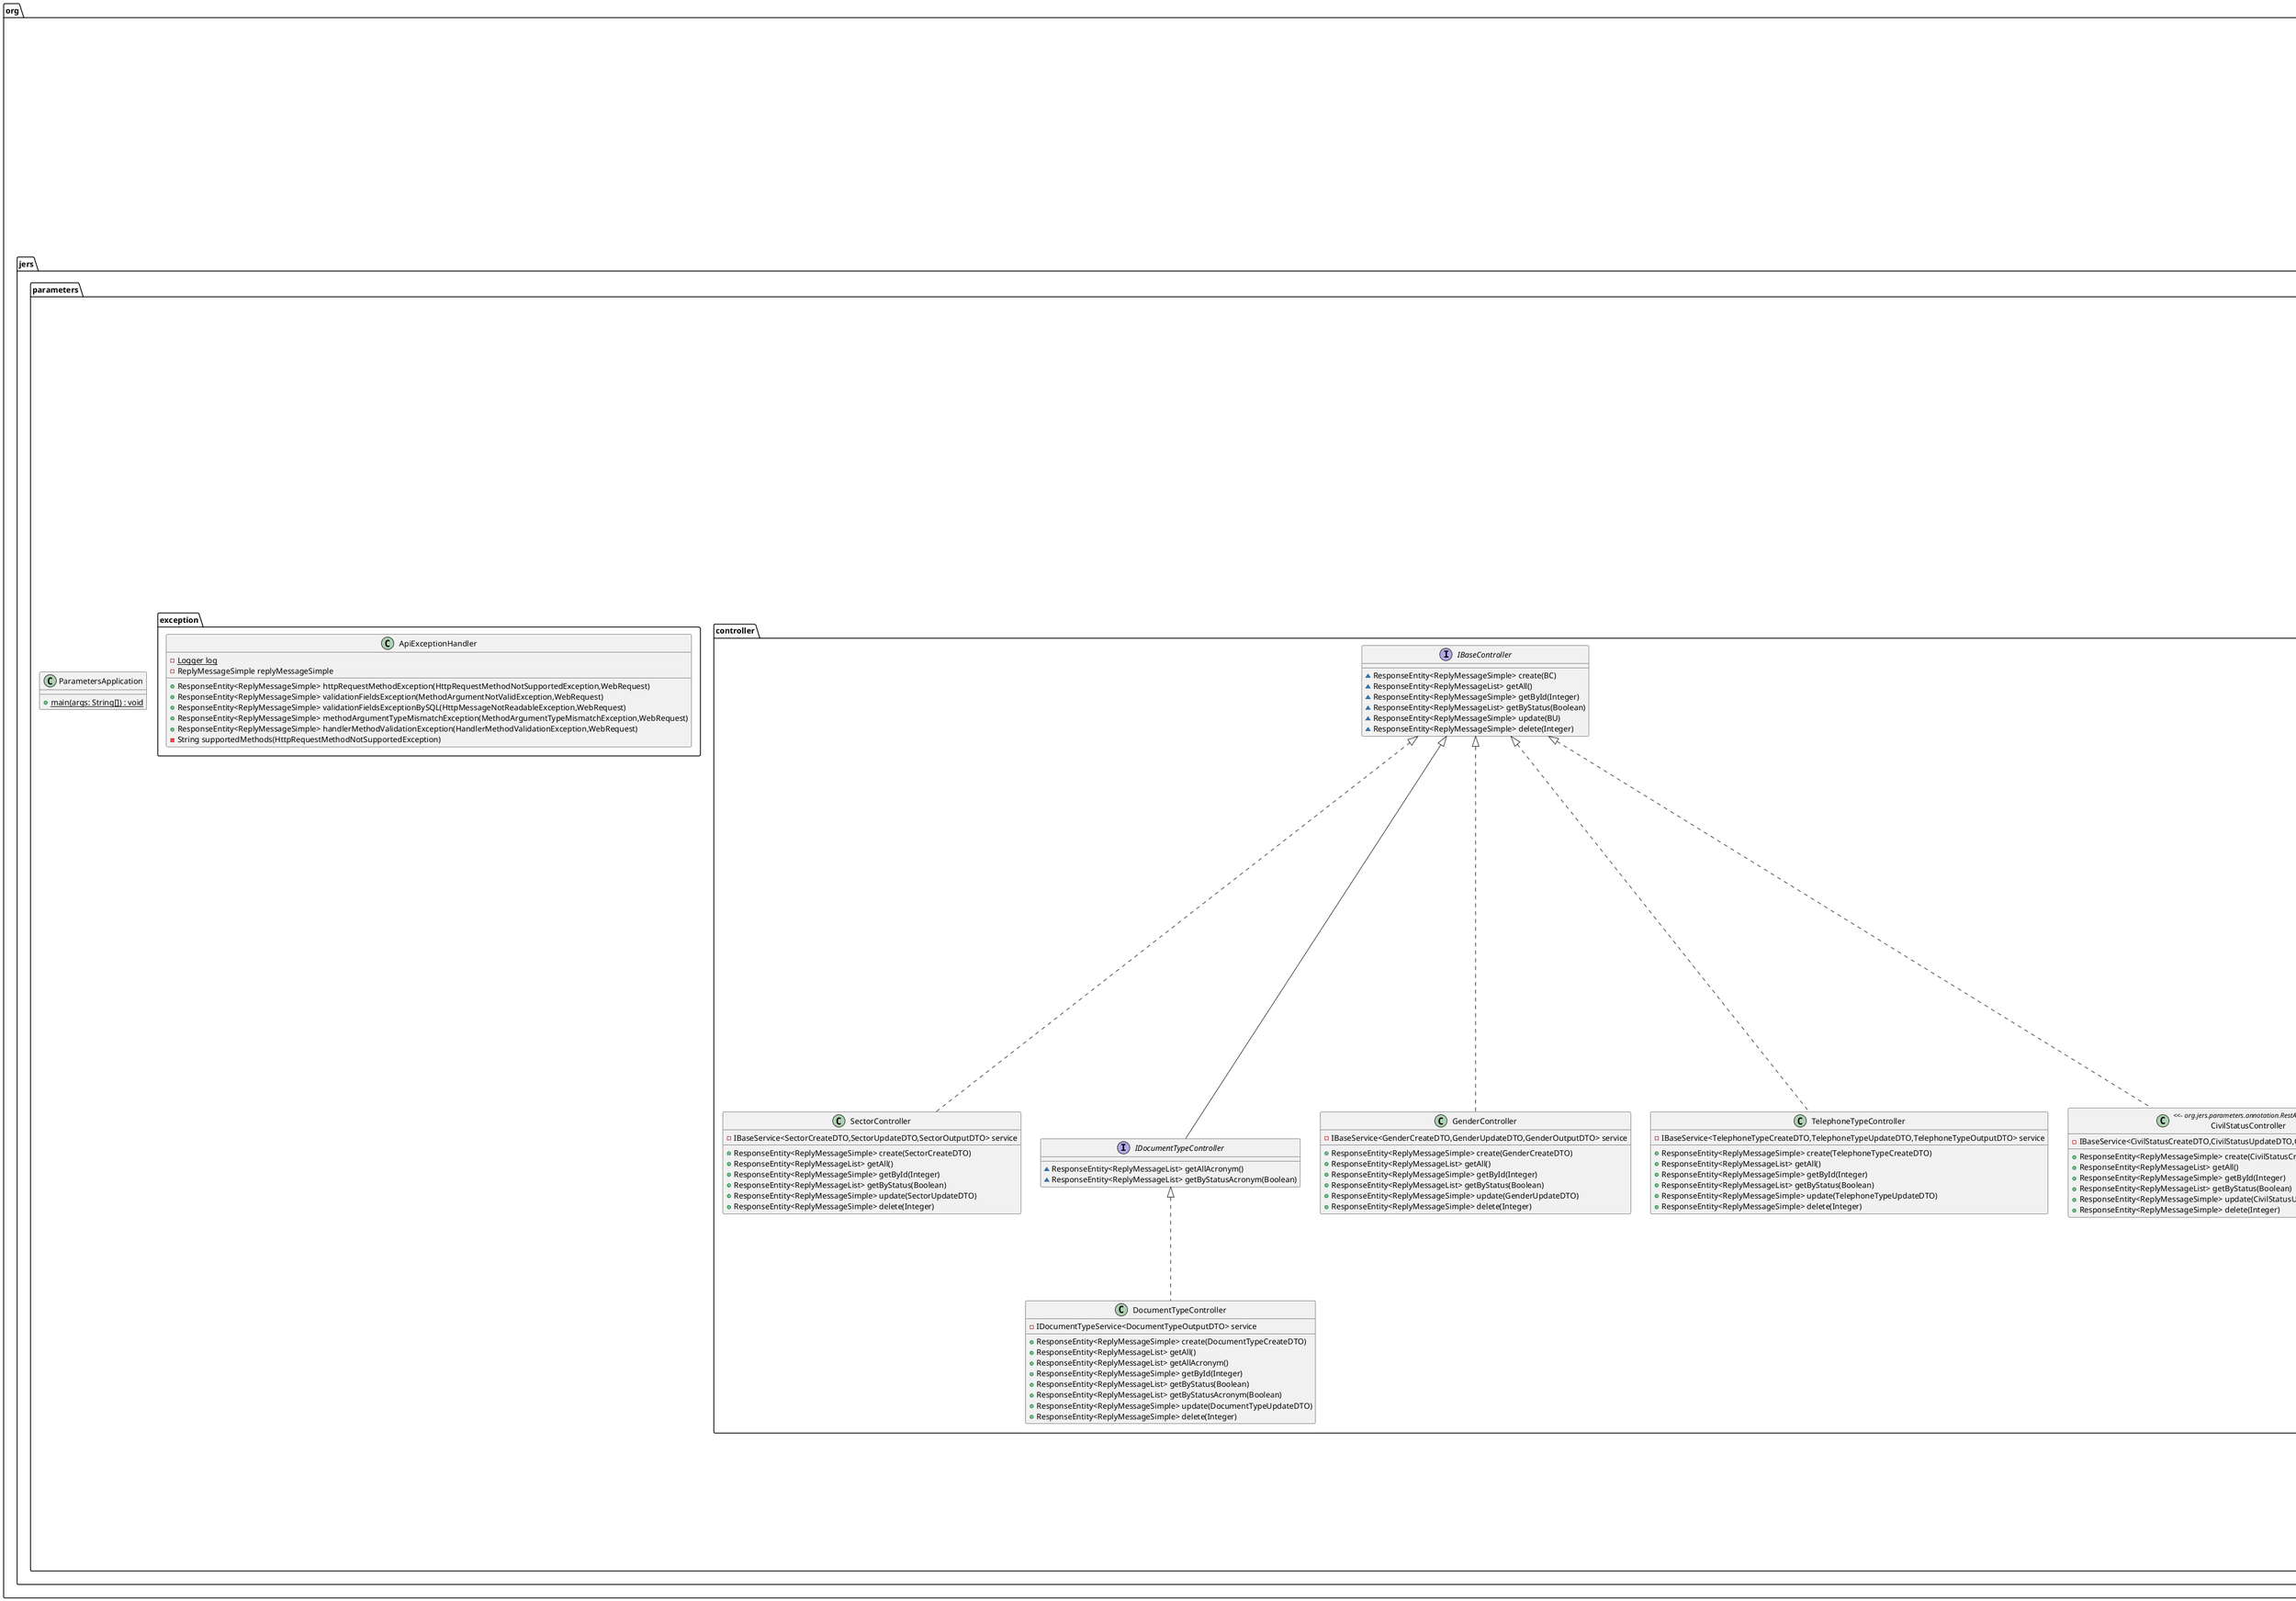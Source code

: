 @startuml

annotation org.jers.parameters.annotation.RestApi {
+ @RestController
+ @CrossOrigin
+ @Target(ElementType.TYPE)
+ @Retention(RetentionPolicy.RUNTIME)
}


class org.jers.parameters.ParametersApplication {
+ {static} main(args: String[]) : void
}

class org.jers.parameters.utils.response.ReplyMessageSimple<BO extends BaseEntityOutputDTO> {
- response : BO
}

class org.jers.parameters.utils.SystemConstants {
# {static} {final} API_KEY_VALUE :String
+ {static} LOCAL_ORIGIN_PATH : String
+ {static} PUBLIC_ORIGIN_PATH : String
+ {static} LOCAL_ORIGIN_PATH2 : String
+ {static} PUBLIC_ORIGIN_PATH2 : String
+ {static} PRIVATE_PC_ORIGIN_PATH : String
+ {static} PUBLIC_PC_ORIGIN_PATH : String
+ {static} PARAMETERS_PATH : String
+ {static} CREATE_PATH : String
+ {static} DELETE_PATH : String
+ {static} GET_ALL_ACRONYM_PATH : String
+ {static} GET_ALL_PATH : String
+ {static} GET_ID_PATH : String
+ {static} GET_STATUS_PATH : String
+ {static} GET_STATUS_ACRONYM_PATH : String
+ {static} UPDATE_PATH : String
+ {static} ACCEPT : String
+ {static} AUTHORIZATION : String
+ {static} CONTENT_TYPE : String
+ {static} LOCATION : String
+ {static} X_API_KEY : String
+ {static} CIVIL_STATUS_PATH : String
+ {static} DOCUMENT_TYPE_PATH : String
+ {static} GENDER_PATH : String
+ {static} SECTOR_PATH : String
+ {static} TELEPHONE_TYPE_PATH : String
+ {static} DATABASE : String
+ {static} SCHEMA : String
+ {static} ACRONYM : String
+ {static} CREATION_DATE : String
+ {static} ID : String
+ {static} NAME : String
+ {static} STATUS : String
+ {static} UPDATE_DATE : String
+ {static} CIVIL_STATUS_TABLE: String
+ {static} CIVIL_STATUS_NAME_LENGTH : int
+ {static} CIVIL_STATUS_ALL_QUERY : String
+ {static} CIVIL_STATUS_ALL_STATUS_QUERY : String
+ {static} CIVIL_STATUS_NAME_QUERY : String
+ {static} DOCUMENT_TYPE_TABLE : String
+ {static} DOCUMENT_TYPE_NAME_LENGTH : int
+ {static} DOCUMENT_TYPE_ACRONYM_LENGTH : int
+ {static} DOCUMENT_TYPE_ACRONYM_QUERY : String
+ {static} DOCUMENT_TYPE_ALL_QUERY_ACRONYM : String
+ {static} DOCUMENT_TYPE_ALL_QUERY_NAME : String
+ {static} DOCUMENT_TYPE_ALL_STATUS_ACRONYM_QUERY : String
+ {static} DOCUMENT_TYPE_ALL_STATUS_NAME_QUERY : String
+ {static} DOCUMENT_TYPE_NAME_QUERY : String
+ {static} GENDER_TABLE : String
+ {static} GENDER_NAME_LENGTH : int
+ {static} GENDER_ALL_QUERY : String
+ {static} GENDER_ALL_STATUS_QUERY : String
+ {static} GENDER_NAME_QUERY : String
+ {static} SECTOR_TABLE : String
+ {static} SECTOR_NAME_LENGTH:int
+ {static} SECTOR_ALL_QUERY : String
+ {static} SECTOR_ALL_STATUS_QUERY : String
+ {static} SECTOR_NAME_QUERY : String
+ {static} TELEPHONE_TYPE_TABLE : String
+ {static} TELEPHONE_TYPE_NAME_LENGTH : int
+ {static} TELEPHONE_TYPE_ALL_QUERY : String
+ {static} TELEPHONE_TYPE_ALL_STATUS_QUERY : String
+ {static} TELEPHONE_TYPE_NAME_QUERY : String
+ {static} answerSimple(replyMessage: ReplyMessageSimple) : ResponseEntity<ReplyMessageSimple>
+ {readOnly} {static} answerList(replyMessage : ReplyMessageList) : ResponseEntity<ReplyMessageList>
}

class org.jers.parameters.utils.Constants {
+ {static} ID_VALUE_MINIMUM : String
+ {static} NO_CONTENT : String
+ {static} NO_CONTENT_ID : String
+ {static} YES_CONTENT : String
+ {static} HTTP_MESSAGE1 : String
+ {static} HTTP_MESSAGE2 : String
+ {static} CIVIL_STATUS_NAME_EXISTS : String
+ {static} CIVIL_STATUS_NAME_NOT_BLANK : String
+ {static} CIVIL_STATUS_NAME_NOT_NULL : String
+ {static} CIVIL_STATUS_NAME_SIZE : String
+ {static} SUCCESSFULLY_CREATED_CIVIL_STATUS : String
+ {static} SUCCESSFULLY_DELETED_CIVIL_STATUS : String
+ {static} SUCCESSFULLY_UPDATED_CIVIL_STATUS : String
+ {static} DOCUMENT_TYPE_ACRONYM_EXISTS : String
+ {static} DOCUMENT_TYPE_ACRONYM_NOT_BLANK : String
+ {static} DOCUMENT_TYPE_ACRONYM_NOT_NULL : String
+ {static} DOCUMENT_TYPE_ACRONYM_SIZE : String
+ {static} DOCUMENT_TYPE_NAME_EXISTS : String
+ {static} DOCUMENT_TYPE_NAME_NOT_BLANK : String
+ {static} DOCUMENT_TYPE_NAME_NOT_NULL : String
+ {static} DOCUMENT_TYPE_NAME_SIZE : String
+ {static} SUCCESSFULLY_CREATED_DOCUMENT_TYPE : String
+ {static} SUCCESSFULLY_DELETED_DOCUMENT_TYPE : String
+ {static} SUCCESSFULLY_UPDATED_DOCUMENT_TYPE : String
+ {static} GENDER_NAME_EXISTS : String
+ {static} GENDER_NAME_NOT_BLANK : String
+ {static} GENDER_NAME_NOT_NULL : String
+ {static} GENDER_NAME_SIZE : String
+ {static} SUCCESSFULLY_CREATED_GENRE : String
+ {static} SUCCESSFULLY_DELETED_GENRE : String
+ {static} SUCCESSFULLY_UPDATED_GENRE : String
+ {static} SECTOR_NAME_EXISTS : String
+ {static} SECTOR_NAME_NOT_BLANK : String
+ {static} SECTOR_NAME_NOT_NULL : String
+ {static} SECTOR_NAME_SIZE : String
+ {static} SUCCESSFULLY_CREATED_SECTOR : String
+ {static} SUCCESSFULLY_DELETED_SECTOR : String
+ {static} SUCCESSFULLY_UPDATED_SECTOR : String
+ {static} SUCCESSFULLY_CREATED_TELEPHONE_TYPE : String
+ {static} SUCCESSFULLY_DELETED_TELEPHONE_TYPE : String
+ {static} SUCCESSFULLY_UPDATED_TELEPHONE_TYPE : String
+ {static} TELEPHONE_TYPE_NAME_EXISTS : String
+ {static} TELEPHONE_TYPE_NAME_NOT_BLANK : String
+ {static} TELEPHONE_TYPE_NAME_NOT_NULL : String
+ {static} TELEPHONE_TYPE_NAME_SIZE : String
}

class org.jers.parameters.config.SecurityConfig {
- apiKey : String
+ securityFilterChain(http : HttpSecurity) : SecurityFilterChain
}

class org.jers.parameters.config.SwaggerConfig {
+ GroupedOpenApi publicApi()
+ OpenAPI springShopOpenAPI()
}

class org.jers.parameters.service.CivilStatusService {
- ICivilStatusRepository repository
- ReplyMessageSimple<CivilStatusOutputDTO> replyMessageSimple
- ReplyMessageList<CivilStatusOutputDTO> replyMessageList
- IMapper<CivilStatusCreateDTO,CivilStatusUpdateDTO,CivilStatusOutputDTO,CivilStatus> mapper
+ ReplyMessageSimple<CivilStatusOutputDTO> getCreate(CivilStatusCreateDTO)
+ ReplyMessageList<CivilStatusOutputDTO> getFindAll()
+ ReplyMessageList<CivilStatusOutputDTO> getFindAllByStatus(Boolean)
+ ReplyMessageSimple<CivilStatusOutputDTO> getFindById(Integer)
+ ReplyMessageSimple<CivilStatusOutputDTO> getUpdate(CivilStatusUpdateDTO)
+ ReplyMessageSimple<CivilStatusOutputDTO> getDelete(Integer)
+ String getUri(String)
+ String getUri(String,Integer)
}

abstract class org.jers.parameters.model.dto.BaseEntityInputDTO {
- Boolean status
}

abstract class org.jers.parameters.model.dto.BaseEntityOutputDTO {
- LocalDateTime creationDate
- LocalDateTime updateDate
}

class org.jers.parameters.model.dto.citytocity.CityToCityOutputDTO {
- Integer idCityToCity
- Integer idOriginCity
- Integer idDestinationCity
- Double distance
- int routeNumbers
}

class org.jers.parameters.model.dto.civilstatus.CivilStatusCreateDTO {
- String civilStatusName
}

class org.jers.parameters.model.dto.civilstatus.CivilStatusOutputDTO {
- Integer idCivilStatus
- String civilStatusName
}

class org.jers.parameters.model.dto.documenttype.DocumentTypeUpdateDTO {
- Integer idDocumentType
}

class org.jers.parameters.model.dto.documenttype.DocumentTypeOutputDTO {
- Integer idDocumentType
- String documentTypeName
- String documentTypeAcronym
}

class org.jers.parameters.model.dto.gender.GenderCreateDTO {
- String genderName
}

class org.jers.parameters.model.dto.sector.SectorCreateDTO {
- String sectorName
}

class org.jers.parameters.model.dto.sector.SectorOutputDTO {
- Integer idSector
- String sectorName
}

class org.jers.parameters.model.dto.state.StateCreateDTO {
- String stateName
- String landlinePhoneIdentifier
- Integer idCountry
}

interface org.jers.parameters.model.repository.IGenderRepository {
~ List<Gender> searchAll()
~ List<Gender> searchAllStatus(Boolean)
~ String searchByName(Integer,String)
}


interface org.jers.parameters.utils.mappers.IMapper {
~ BE create(BEC)
~ BEO read(BE)
~ BE update(BEU,BE)
}

class org.jers.parameters.utils.mappers.DocumentTypeMapper {
+ DocumentType create(DocumentTypeCreateDTO)
+ DocumentTypeOutputDTO read(DocumentType)
+ DocumentType update(DocumentTypeUpdateDTO,DocumentType)
}

class org.jers.parameters.utils.mappers.GenderMapper {
+ Gender create(GenderCreateDTO)
+ GenderOutputDTO read(Gender)
+ Gender update(GenderUpdateDTO,Gender)
}

class org.jers.parameters.utils.mappers.TelephoneTypeMapper {
+ TelephoneType create(TelephoneTypeCreateDTO)
+ TelephoneTypeOutputDTO read(TelephoneType)
+ TelephoneType update(TelephoneTypeUpdateDTO,TelephoneType)
}


interface org.jers.parameters.model.repository.ISectorRepository {
~ List<Sector> searchAll()
~ List<Sector> searchAllStatus(Boolean)
~ String searchByName(Integer,String)
}

interface org.jers.parameters.service.IBaseService {
~ ReplyMessageSimple<BO> getCreate(BC)
~ ReplyMessageList<BO> getFindAll()
~ ReplyMessageList<BO> getFindAllByStatus(Boolean)
~ ReplyMessageSimple<BO> getFindById(Integer)
~ ReplyMessageSimple<BO> getUpdate(BU)
~ ReplyMessageSimple<BO> getDelete(Integer)
~ String getUri(String)
~ String getUri(String,Integer)
}



class org.jers.parameters.model.entity.Country {
- Integer idCountry
- String countryName
- String phoneIdentifier
- List<State> states
}

interface org.jers.parameters.model.repository.IBaseRepository {
}


class org.jers.parameters.model.entity.CityToCity {
- Integer idCityToCity
- City idOriginCity
- City idDestinationCity
- Double distance
- int routeNumbers
}

interface org.jers.parameters.model.repository.IDocumentTypeRepository {
~ List<DocumentType> searchAll()
~ List<DocumentType> searchAllByAcronym()
~ List<DocumentType> searchAllStatus(Boolean)
~ List<DocumentType> searchAllStatusAcronym(Boolean)
~ String searchByName(Integer,String)
~ String searchByAcronym(Integer,String)
}

class org.jers.parameters.model.dto.telephonetype.TelephoneTypeCreateDTO {
- String telephoneTypeName
}

class org.jers.parameters.model.entity.TelephoneType {
- Integer idTelephoneType
- String telephoneTypeName
}

class org.jers.parameters.model.dto.documenttype.DocumentTypeCreateDTO {
- String documentTypeName
- String documentTypeAcronym
}

class org.jers.parameters.model.entity.State {
- Integer idState
- String stateName
- String landlinePhoneIdentifier
- Country idCountry
}

class org.jers.parameters.model.entity.DocumentType {
- Integer idDocumentType
- String documentTypeName
- String documentTypeAcronym
}

interface org.jers.parameters.controller.IDocumentTypeController {
~ ResponseEntity<ReplyMessageList> getAllAcronym()
~ ResponseEntity<ReplyMessageList> getByStatusAcronym(Boolean)
}

class org.jers.parameters.model.dto.country.CountryUpdateDTO {
- Integer idCountry
}

class org.jers.parameters.controller.DocumentTypeController {
- IDocumentTypeService<DocumentTypeOutputDTO> service
+ ResponseEntity<ReplyMessageSimple> create(DocumentTypeCreateDTO)
+ ResponseEntity<ReplyMessageList> getAll()
+ ResponseEntity<ReplyMessageList> getAllAcronym()
+ ResponseEntity<ReplyMessageSimple> getById(Integer)
+ ResponseEntity<ReplyMessageList> getByStatus(Boolean)
+ ResponseEntity<ReplyMessageList> getByStatusAcronym(Boolean)
+ ResponseEntity<ReplyMessageSimple> update(DocumentTypeUpdateDTO)
+ ResponseEntity<ReplyMessageSimple> delete(Integer)
}


class org.jers.parameters.model.entity.Sector {
- Integer idSector
- String sectorName
}

class org.jers.parameters.model.entity.CivilStatus {
- Integer idCivilStatus
- String civilStatusName
}

class org.jers.parameters.service.TelephoneTypeService {
- ITelephoneTypeRepository repository
- ReplyMessageSimple<TelephoneTypeOutputDTO> replyMessageSimple
- ReplyMessageList<TelephoneTypeOutputDTO> replyMessageList
- IMapper<TelephoneTypeCreateDTO,TelephoneTypeUpdateDTO,TelephoneTypeOutputDTO,TelephoneType> mapper
+ ReplyMessageSimple<TelephoneTypeOutputDTO> getCreate(TelephoneTypeCreateDTO)
+ ReplyMessageList<TelephoneTypeOutputDTO> getFindAll()
+ ReplyMessageList<TelephoneTypeOutputDTO> getFindAllByStatus(Boolean)
+ ReplyMessageSimple<TelephoneTypeOutputDTO> getFindById(Integer)
+ ReplyMessageSimple<TelephoneTypeOutputDTO> getUpdate(TelephoneTypeUpdateDTO)
+ ReplyMessageSimple<TelephoneTypeOutputDTO> getDelete(Integer)
+ String getUri(String)
+ String getUri(String,Integer)
}


interface org.jers.parameters.model.repository.ITelephoneTypeRepository {
~ List<TelephoneType> searchAll()
~ List<TelephoneType> searchAllStatus(Boolean)
~ String searchByName(Integer,String)
}

class org.jers.parameters.model.dto.state.StateUpdateDTO {
- Integer idState
}

class org.jers.parameters.controller.GenderController {
- IBaseService<GenderCreateDTO,GenderUpdateDTO,GenderOutputDTO> service
+ ResponseEntity<ReplyMessageSimple> create(GenderCreateDTO)
+ ResponseEntity<ReplyMessageList> getAll()
+ ResponseEntity<ReplyMessageSimple> getById(Integer)
+ ResponseEntity<ReplyMessageList> getByStatus(Boolean)
+ ResponseEntity<ReplyMessageSimple> update(GenderUpdateDTO)
+ ResponseEntity<ReplyMessageSimple> delete(Integer)
}


class org.jers.parameters.model.dto.telephonetype.TelephoneTypeUpdateDTO {
- Integer idTelephoneType
}

class org.jers.parameters.model.dto.telephonetype.TelephoneTypeOutputDTO {
- Integer idTelephoneType
- String telephoneTypeName
}

class org.jers.parameters.model.dto.sector.SectorUpdateDTO {
- Integer idSector
}

class org.jers.parameters.model.dto.civilstatus.CivilStatusUpdateDTO {
- Integer idCivilStatus
}

interface org.jers.parameters.controller.IBaseController {
~ ResponseEntity<ReplyMessageSimple> create(BC)
~ ResponseEntity<ReplyMessageList> getAll()
~ ResponseEntity<ReplyMessageSimple> getById(Integer)
~ ResponseEntity<ReplyMessageList> getByStatus(Boolean)
~ ResponseEntity<ReplyMessageSimple> update(BU)
~ ResponseEntity<ReplyMessageSimple> delete(Integer)
}

abstract class org.jers.parameters.utils.response.ReplyMessage {
- String uri
- HttpStatus httpStatus
- Boolean error
- List<String> message
- LocalDateTime date
}

class org.jers.parameters.controller.TelephoneTypeController {
- IBaseService<TelephoneTypeCreateDTO,TelephoneTypeUpdateDTO,TelephoneTypeOutputDTO> service
+ ResponseEntity<ReplyMessageSimple> create(TelephoneTypeCreateDTO)
+ ResponseEntity<ReplyMessageList> getAll()
+ ResponseEntity<ReplyMessageSimple> getById(Integer)
+ ResponseEntity<ReplyMessageList> getByStatus(Boolean)
+ ResponseEntity<ReplyMessageSimple> update(TelephoneTypeUpdateDTO)
+ ResponseEntity<ReplyMessageSimple> delete(Integer)
}


interface org.jers.parameters.service.IDocumentTypeService {
~ ReplyMessageList<BO> getFindAllByAcronym()
~ ReplyMessageList<BO> getFindAllByStatusAcronym(Boolean)
}

class org.jers.parameters.controller.CivilStatusController {
- IBaseService<CivilStatusCreateDTO,CivilStatusUpdateDTO,CivilStatusOutputDTO> service
+ ResponseEntity<ReplyMessageSimple> create(CivilStatusCreateDTO)
+ ResponseEntity<ReplyMessageList> getAll()
+ ResponseEntity<ReplyMessageSimple> getById(Integer)
+ ResponseEntity<ReplyMessageList> getByStatus(Boolean)
+ ResponseEntity<ReplyMessageSimple> update(CivilStatusUpdateDTO)
+ ResponseEntity<ReplyMessageSimple> delete(Integer)
}


class org.jers.parameters.model.dto.city.CityUpdateDTO {
- Integer idCity
}

class org.jers.parameters.service.GenderService {
- IGenderRepository repository
- ReplyMessageSimple<GenderOutputDTO> replyMessageSimple
- ReplyMessageList<GenderOutputDTO> replyMessageList
- IMapper<GenderCreateDTO,GenderUpdateDTO,GenderOutputDTO,Gender> mapper
+ ReplyMessageSimple<GenderOutputDTO> getCreate(GenderCreateDTO)
+ ReplyMessageList<GenderOutputDTO> getFindAll()
+ ReplyMessageList<GenderOutputDTO> getFindAllByStatus(Boolean)
+ ReplyMessageSimple<GenderOutputDTO> getFindById(Integer)
+ ReplyMessageSimple<GenderOutputDTO> getUpdate(GenderUpdateDTO)
+ ReplyMessageSimple<GenderOutputDTO> getDelete(Integer)
+ String getUri(String)
+ String getUri(String,Integer)
}


class org.jers.parameters.model.dto.country.CountryOutputDTO {
- Integer idCountry
- String countryName
- String phoneIdentifier
}

class org.jers.parameters.model.dto.citytocity.CityToCityUpdateDTO {
- Integer idCityToCity
}

abstract class org.jers.parameters.model.entity.BaseEntity {
- Boolean status
- LocalDateTime creationDate
- LocalDateTime updateDate
}

class org.jers.parameters.utils.mappers.SectorMapper {
+ Sector create(SectorCreateDTO)
+ SectorOutputDTO read(Sector)
+ Sector update(SectorUpdateDTO,Sector)
}

interface org.jers.parameters.model.repository.ICivilStatusRepository {
~ List<CivilStatus> searchAll()
~ List<CivilStatus> searchAllStatus(Boolean)
~ String searchByName(Integer,String)
}

class org.jers.parameters.model.dto.gender.GenderOutputDTO {
- Integer idGender
- String genderName
}

class org.jers.parameters.utils.mappers.CivilStatusMapper {
+ CivilStatus create(CivilStatusCreateDTO)
+ CivilStatusOutputDTO read(CivilStatus)
+ CivilStatus update(CivilStatusUpdateDTO,CivilStatus)
}

class org.jers.parameters.controller.SectorController {
- IBaseService<SectorCreateDTO,SectorUpdateDTO,SectorOutputDTO> service
+ ResponseEntity<ReplyMessageSimple> create(SectorCreateDTO)
+ ResponseEntity<ReplyMessageList> getAll()
+ ResponseEntity<ReplyMessageSimple> getById(Integer)
+ ResponseEntity<ReplyMessageList> getByStatus(Boolean)
+ ResponseEntity<ReplyMessageSimple> update(SectorUpdateDTO)
+ ResponseEntity<ReplyMessageSimple> delete(Integer)
}


class org.jers.parameters.utils.Converter {
+ {static} String rewrite(Class)
}

class org.jers.parameters.model.entity.City {
- Integer idCity
- String cityName
- State idState
- String landlinePhoneIdentifier
- Double minimumTemperature
- Double maximumTemperature
- Double heightAboveSeaLevel
- List<CityToCity> cityToCityOrigins
- List<CityToCity> cityToCityDestinations
}

class org.jers.parameters.config.ParametersConfiguration {
+ void addCorsMappings(CorsRegistry)
}

class org.jers.parameters.model.entity.Gender {
- Integer idGender
- String genderName
}

class org.jers.parameters.model.dto.country.CountryCreateDTO {
- String countryName
- String phoneIdentifier
}

class org.jers.parameters.model.dto.city.CityCreateDTO {
- String cityName
- Integer idState
- String landlinePhoneIdentifier
- Double minimumTemperature
- Double maximumTemperature
- Double heightAboveSeaLevel
}

class org.jers.parameters.exception.ApiExceptionHandler {
- {static} Logger log
- ReplyMessageSimple replyMessageSimple
+ ResponseEntity<ReplyMessageSimple> httpRequestMethodException(HttpRequestMethodNotSupportedException,WebRequest)
+ ResponseEntity<ReplyMessageSimple> validationFieldsException(MethodArgumentNotValidException,WebRequest)
+ ResponseEntity<ReplyMessageSimple> validationFieldsExceptionBySQL(HttpMessageNotReadableException,WebRequest)
+ ResponseEntity<ReplyMessageSimple> methodArgumentTypeMismatchException(MethodArgumentTypeMismatchException,WebRequest)
+ ResponseEntity<ReplyMessageSimple> handlerMethodValidationException(HandlerMethodValidationException,WebRequest)
- String supportedMethods(HttpRequestMethodNotSupportedException)
}


class org.jers.parameters.model.dto.citytocity.CityToCityCreateDTO {
- String genderName
- Integer idOriginCity
- Integer idDestinationCity
- Double distance
- int routeNumbers
}

class org.jers.parameters.model.dto.state.StateOutputDTO {
- Integer idState
- String stateName
- String landlinePhoneIdentifier
- Integer idCountry
}

class org.jers.parameters.model.dto.gender.GenderUpdateDTO {
- Integer idGender
}

class org.jers.parameters.service.SectorService {
- ISectorRepository repository
- ReplyMessageSimple<SectorOutputDTO> replyMessageSimple
- ReplyMessageList<SectorOutputDTO> replyMessageList
- IMapper<SectorCreateDTO,SectorUpdateDTO,SectorOutputDTO,Sector> mapper
+ ReplyMessageSimple<SectorOutputDTO> getCreate(SectorCreateDTO)
+ ReplyMessageList<SectorOutputDTO> getFindAll()
+ ReplyMessageList<SectorOutputDTO> getFindAllByStatus(Boolean)
+ ReplyMessageSimple<SectorOutputDTO> getFindById(Integer)
+ ReplyMessageSimple<SectorOutputDTO> getUpdate(SectorUpdateDTO)
+ ReplyMessageSimple<SectorOutputDTO> getDelete(Integer)
+ String getUri(String)
+ String getUri(String,Integer)
}


class org.jers.parameters.model.dto.city.CityOutputDTO {
- Integer idGender
- String cityName
- Integer idState
- String landlinePhoneIdentifier
- Double minimumTemperature
- Double maximumTemperature
- Double heightAboveSeaLevel
}

class org.jers.parameters.utils.response.ReplyMessageList {
- List<BO> response
}

class org.jers.parameters.service.DocumentTypeService {
- IDocumentTypeRepository repository
- ReplyMessageSimple<DocumentTypeOutputDTO> replyMessageSimple
- ReplyMessageList<DocumentTypeOutputDTO> replyMessageList
- IMapper<DocumentTypeCreateDTO,DocumentTypeUpdateDTO,DocumentTypeOutputDTO,DocumentType> mapper
+ ReplyMessageSimple<DocumentTypeOutputDTO> getCreate(DocumentTypeCreateDTO)
+ ReplyMessageList<DocumentTypeOutputDTO> getFindAll()
+ ReplyMessageList<DocumentTypeOutputDTO> getFindAllByAcronym()
+ ReplyMessageList<DocumentTypeOutputDTO> getFindAllByStatus(Boolean)
+ ReplyMessageList<DocumentTypeOutputDTO> getFindAllByStatusAcronym(Boolean)
+ ReplyMessageSimple<DocumentTypeOutputDTO> getFindById(Integer)
+ ReplyMessageSimple<DocumentTypeOutputDTO> getUpdate(DocumentTypeUpdateDTO)
+ ReplyMessageSimple<DocumentTypeOutputDTO> getDelete(Integer)
+ String getUri(String)
+ String getUri(String,Integer)
}



org.jers.parameters.service.IBaseService <|.. org.jers.parameters.service.CivilStatusService
org.jers.parameters.model.repository.IBaseRepository <|-- org.jers.parameters.model.repository.IGenderRepository
org.jers.parameters.utils.response.ReplyMessage <|-- org.jers.parameters.utils.response.ReplyMessageSimple
org.jers.parameters.utils.mappers.IMapper <|.. org.jers.parameters.utils.mappers.TelephoneTypeMapper
org.jers.parameters.utils.mappers.IMapper <|.. org.jers.parameters.utils.mappers.GenderMapper
org.jers.parameters.model.dto.BaseEntityInputDTO <|-- org.jers.parameters.model.dto.gender.GenderCreateDTO
org.jers.parameters.model.repository.IBaseRepository <|-- org.jers.parameters.model.repository.ISectorRepository
org.jers.parameters.model.dto.documenttype.DocumentTypeCreateDTO <|-- org.jers.parameters.model.dto.documenttype.DocumentTypeUpdateDTO
org.jers.parameters.utils.mappers.IMapper <|.. org.jers.parameters.utils.mappers.DocumentTypeMapper
org.jers.parameters.model.entity.BaseEntity <|-- org.jers.parameters.model.entity.Country
org.jers.parameters.model.dto.BaseEntityInputDTO <|-- org.jers.parameters.model.dto.civilstatus.CivilStatusCreateDTO
org.jers.parameters.model.dto.BaseEntityInputDTO <|-- org.jers.parameters.model.dto.sector.SectorCreateDTO
org.springframework.data.jpa.repository.JpaRepository <|-- org.jers.parameters.model.repository.IBaseRepository
org.jers.parameters.model.dto.BaseEntityOutputDTO <|-- org.jers.parameters.model.dto.civilstatus.CivilStatusOutputDTO
org.jers.parameters.model.dto.BaseEntityInputDTO <|-- org.jers.parameters.model.dto.BaseEntityOutputDTO
org.jers.parameters.model.entity.BaseEntity <|-- org.jers.parameters.model.entity.CityToCity
org.jers.parameters.model.dto.BaseEntityOutputDTO <|-- org.jers.parameters.model.dto.sector.SectorOutputDTO
org.jers.parameters.model.repository.IBaseRepository <|-- org.jers.parameters.model.repository.IDocumentTypeRepository
org.jers.parameters.model.dto.BaseEntityInputDTO <|-- org.jers.parameters.model.dto.telephonetype.TelephoneTypeCreateDTO
org.jers.parameters.model.entity.BaseEntity <|-- org.jers.parameters.model.entity.TelephoneType
org.jers.parameters.model.dto.BaseEntityInputDTO <|-- org.jers.parameters.model.dto.documenttype.DocumentTypeCreateDTO
org.jers.parameters.model.entity.BaseEntity <|-- org.jers.parameters.model.entity.State
org.jers.parameters.model.entity.BaseEntity <|-- org.jers.parameters.model.entity.DocumentType
org.jers.parameters.controller.IBaseController <|-- org.jers.parameters.controller.IDocumentTypeController
org.jers.parameters.model.dto.country.CountryCreateDTO <|-- org.jers.parameters.model.dto.country.CountryUpdateDTO
org.jers.parameters.controller.IDocumentTypeController <|.. org.jers.parameters.controller.DocumentTypeController
org.jers.parameters.model.dto.BaseEntityOutputDTO <|-- org.jers.parameters.model.dto.documenttype.DocumentTypeOutputDTO
org.jers.parameters.model.entity.BaseEntity <|-- org.jers.parameters.model.entity.Sector
org.jers.parameters.model.entity.BaseEntity <|-- org.jers.parameters.model.entity.CivilStatus
org.jers.parameters.service.IBaseService <|.. org.jers.parameters.service.TelephoneTypeService
org.jers.parameters.model.repository.IBaseRepository <|-- org.jers.parameters.model.repository.ITelephoneTypeRepository
org.jers.parameters.model.dto.state.StateCreateDTO <|-- org.jers.parameters.model.dto.state.StateUpdateDTO
org.jers.parameters.controller.IBaseController <|.. org.jers.parameters.controller.GenderController
org.jers.parameters.model.dto.telephonetype.TelephoneTypeCreateDTO <|-- org.jers.parameters.model.dto.telephonetype.TelephoneTypeUpdateDTO
org.jers.parameters.model.dto.BaseEntityOutputDTO <|-- org.jers.parameters.model.dto.telephonetype.TelephoneTypeOutputDTO
org.jers.parameters.model.dto.sector.SectorCreateDTO <|-- org.jers.parameters.model.dto.sector.SectorUpdateDTO
org.jers.parameters.model.dto.civilstatus.CivilStatusCreateDTO <|-- org.jers.parameters.model.dto.civilstatus.CivilStatusUpdateDTO
org.jers.parameters.controller.IBaseController <|.. org.jers.parameters.controller.TelephoneTypeController
org.jers.parameters.service.IBaseService <|-- org.jers.parameters.service.IDocumentTypeService
org.jers.parameters.controller.IBaseController <|.. org.jers.parameters.controller.CivilStatusController
org.jers.parameters.model.dto.city.CityCreateDTO <|-- org.jers.parameters.model.dto.city.CityUpdateDTO
org.jers.parameters.service.IBaseService <|.. org.jers.parameters.service.GenderService
org.jers.parameters.model.dto.BaseEntityOutputDTO <|-- org.jers.parameters.model.dto.country.CountryOutputDTO
org.jers.parameters.model.dto.citytocity.CityToCityCreateDTO <|-- org.jers.parameters.model.dto.citytocity.CityToCityUpdateDTO
java.io.Serializable <|.. org.jers.parameters.model.entity.BaseEntity
org.jers.parameters.utils.mappers.IMapper <|.. org.jers.parameters.utils.mappers.SectorMapper
org.jers.parameters.model.repository.IBaseRepository <|-- org.jers.parameters.model.repository.ICivilStatusRepository
org.jers.parameters.model.dto.BaseEntityOutputDTO <|-- org.jers.parameters.model.dto.gender.GenderOutputDTO
org.jers.parameters.utils.mappers.IMapper <|.. org.jers.parameters.utils.mappers.CivilStatusMapper
org.jers.parameters.controller.IBaseController <|.. org.jers.parameters.controller.SectorController
org.jers.parameters.model.entity.BaseEntity <|-- org.jers.parameters.model.entity.City
org.springframework.web.servlet.config.annotation.WebMvcConfigurer <|.. org.jers.parameters.config.ParametersConfiguration
org.jers.parameters.model.entity.BaseEntity <|-- org.jers.parameters.model.entity.Gender
org.jers.parameters.model.dto.BaseEntityInputDTO <|-- org.jers.parameters.model.dto.country.CountryCreateDTO
org.jers.parameters.model.dto.BaseEntityInputDTO <|-- org.jers.parameters.model.dto.city.CityCreateDTO
org.jers.parameters.model.dto.BaseEntityInputDTO <|-- org.jers.parameters.model.dto.citytocity.CityToCityCreateDTO
org.jers.parameters.model.dto.BaseEntityOutputDTO <|-- org.jers.parameters.model.dto.state.StateOutputDTO
org.jers.parameters.model.dto.gender.GenderCreateDTO <|-- org.jers.parameters.model.dto.gender.GenderUpdateDTO
org.jers.parameters.service.IBaseService <|.. org.jers.parameters.service.SectorService
org.jers.parameters.model.dto.BaseEntityOutputDTO <|-- org.jers.parameters.model.dto.city.CityOutputDTO
org.jers.parameters.utils.response.ReplyMessage <|-- org.jers.parameters.utils.response.ReplyMessageList
org.jers.parameters.service.IDocumentTypeService <|.. org.jers.parameters.service.DocumentTypeService
org.jers.parameters.model.dto.BaseEntityOutputDTO <|-- org.jers.parameters.model.dto.citytocity.CityToCityOutputDTO
org.jers.parameters.model.dto.BaseEntityInputDTO <|-- org.jers.parameters.model.dto.state.StateCreateDTO
org.jers.parameters.controller.CivilStatusController <<- org.jers.parameters.annotation.RestApi : <<use>>
@enduml
